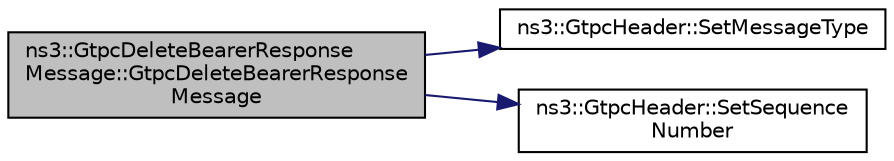digraph "ns3::GtpcDeleteBearerResponseMessage::GtpcDeleteBearerResponseMessage"
{
 // LATEX_PDF_SIZE
  edge [fontname="Helvetica",fontsize="10",labelfontname="Helvetica",labelfontsize="10"];
  node [fontname="Helvetica",fontsize="10",shape=record];
  rankdir="LR";
  Node1 [label="ns3::GtpcDeleteBearerResponse\lMessage::GtpcDeleteBearerResponse\lMessage",height=0.2,width=0.4,color="black", fillcolor="grey75", style="filled", fontcolor="black",tooltip=" "];
  Node1 -> Node2 [color="midnightblue",fontsize="10",style="solid",fontname="Helvetica"];
  Node2 [label="ns3::GtpcHeader::SetMessageType",height=0.2,width=0.4,color="black", fillcolor="white", style="filled",URL="$classns3_1_1_gtpc_header.html#a379d52455457f440b7d0d484b381e287",tooltip="Set message type."];
  Node1 -> Node3 [color="midnightblue",fontsize="10",style="solid",fontname="Helvetica"];
  Node3 [label="ns3::GtpcHeader::SetSequence\lNumber",height=0.2,width=0.4,color="black", fillcolor="white", style="filled",URL="$classns3_1_1_gtpc_header.html#a8e06cc7d333562c96242084197482e90",tooltip="Set sequence number."];
}

